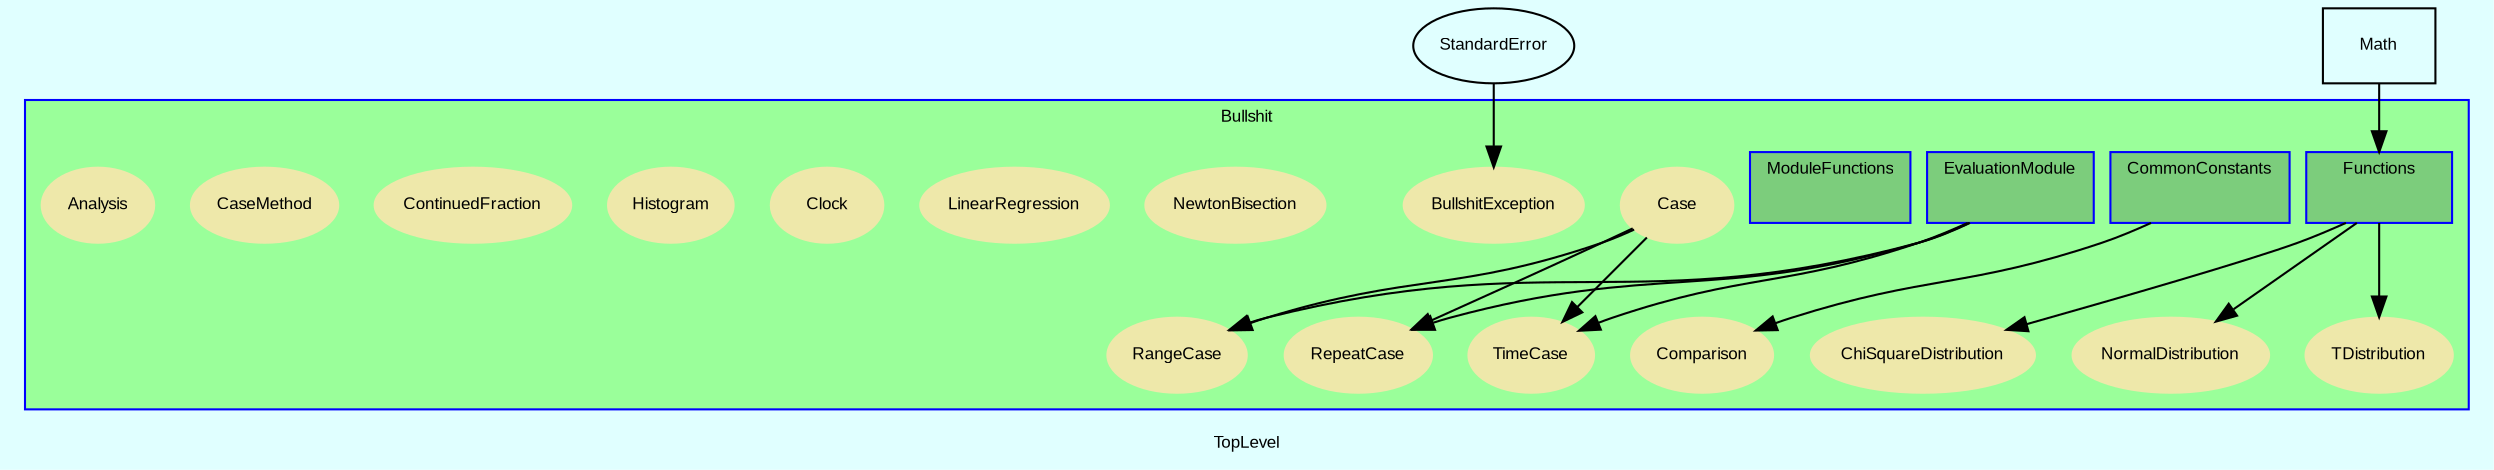 digraph TopLevel {
    compound = true
    bgcolor = lightcyan1
    fontname = Arial
    fontsize = 8
    label = "TopLevel"
    node [
        fontname = Arial,
        fontsize = 8,
        color = black
    ]

    Bullshit__EvaluationModule -> Bullshit__RepeatCase [
        ltail = cluster_Bullshit__EvaluationModule
    ]

    Bullshit__Case -> Bullshit__RepeatCase [

    ]

    Bullshit__EvaluationModule -> Bullshit__TimeCase [
        ltail = cluster_Bullshit__EvaluationModule
    ]

    Bullshit__Case -> Bullshit__TimeCase [

    ]

    Bullshit__Functions -> Bullshit__NormalDistribution [
        ltail = cluster_Bullshit__Functions
    ]

    Bullshit__Functions -> Bullshit__TDistribution [
        ltail = cluster_Bullshit__Functions
    ]

    Bullshit__EvaluationModule -> Bullshit__RangeCase [
        ltail = cluster_Bullshit__EvaluationModule
    ]

    Bullshit__Case -> Bullshit__RangeCase [

    ]

    StandardError [
        URL = "classes/StandardError.html",
        label = "StandardError"
    ]

    StandardError -> Bullshit__BullshitException [

    ]

    Bullshit__CommonConstants -> Bullshit__Comparison [
        ltail = cluster_Bullshit__CommonConstants
    ]

    Bullshit__Functions -> Bullshit__ChiSquareDistribution [
        ltail = cluster_Bullshit__Functions
    ]

    Math [
        URL = "classes/Math.html",
        shape = box,
        label = "Math"
    ]

    Math -> Bullshit__Functions [
        lhead = cluster_Bullshit__Functions
    ]

    subgraph cluster_Bullshit {
        fillcolor = palegreen1
        URL = "classes/Bullshit.html"
        fontname = Arial
        color = blue
        label = "Bullshit"
        style = filled
        Bullshit [
            shape = plaintext,
            height = 0.01,
            width = 0.01,
            label = ""
        ]

        Bullshit__RepeatCase [
            fontcolor = black,
            URL = "classes/Bullshit/RepeatCase.html",
            shape = ellipse,
            color = palegoldenrod,
            style = filled,
            label = "RepeatCase"
        ]

        Bullshit__TimeCase [
            fontcolor = black,
            URL = "classes/Bullshit/TimeCase.html",
            shape = ellipse,
            color = palegoldenrod,
            style = filled,
            label = "TimeCase"
        ]

        Bullshit__NormalDistribution [
            fontcolor = black,
            URL = "classes/Bullshit/NormalDistribution.html",
            shape = ellipse,
            color = palegoldenrod,
            style = filled,
            label = "NormalDistribution"
        ]

        Bullshit__NewtonBisection [
            fontcolor = black,
            URL = "classes/Bullshit/NewtonBisection.html",
            shape = ellipse,
            color = palegoldenrod,
            style = filled,
            label = "NewtonBisection"
        ]

        Bullshit__TDistribution [
            fontcolor = black,
            URL = "classes/Bullshit/TDistribution.html",
            shape = ellipse,
            color = palegoldenrod,
            style = filled,
            label = "TDistribution"
        ]

        Bullshit__Case [
            fontcolor = black,
            URL = "classes/Bullshit/Case.html",
            shape = ellipse,
            color = palegoldenrod,
            style = filled,
            label = "Case"
        ]

        Bullshit__RangeCase [
            fontcolor = black,
            URL = "classes/Bullshit/RangeCase.html",
            shape = ellipse,
            color = palegoldenrod,
            style = filled,
            label = "RangeCase"
        ]

        Bullshit__LinearRegression [
            fontcolor = black,
            URL = "classes/Bullshit/LinearRegression.html",
            shape = ellipse,
            color = palegoldenrod,
            style = filled,
            label = "LinearRegression"
        ]

        Bullshit__BullshitException [
            fontcolor = black,
            URL = "classes/Bullshit/BullshitException.html",
            shape = ellipse,
            color = palegoldenrod,
            style = filled,
            label = "BullshitException"
        ]

        Bullshit__Clock [
            fontcolor = black,
            URL = "classes/Bullshit/Clock.html",
            shape = ellipse,
            color = palegoldenrod,
            style = filled,
            label = "Clock"
        ]

        Bullshit__Histogram [
            fontcolor = black,
            URL = "classes/Bullshit/Histogram.html",
            shape = ellipse,
            color = palegoldenrod,
            style = filled,
            label = "Histogram"
        ]

        Bullshit__Comparison [
            fontcolor = black,
            URL = "classes/Bullshit/Comparison.html",
            shape = ellipse,
            color = palegoldenrod,
            style = filled,
            label = "Comparison"
        ]

        Bullshit__ChiSquareDistribution [
            fontcolor = black,
            URL = "classes/Bullshit/ChiSquareDistribution.html",
            shape = ellipse,
            color = palegoldenrod,
            style = filled,
            label = "ChiSquareDistribution"
        ]

        Bullshit__ContinuedFraction [
            fontcolor = black,
            URL = "classes/Bullshit/ContinuedFraction.html",
            shape = ellipse,
            color = palegoldenrod,
            style = filled,
            label = "ContinuedFraction"
        ]

        Bullshit__CaseMethod [
            fontcolor = black,
            URL = "classes/Bullshit/CaseMethod.html",
            shape = ellipse,
            color = palegoldenrod,
            style = filled,
            label = "CaseMethod"
        ]

        Bullshit__Analysis [
            fontcolor = black,
            URL = "classes/Bullshit/Analysis.html",
            shape = ellipse,
            color = palegoldenrod,
            style = filled,
            label = "Analysis"
        ]

        subgraph cluster_Bullshit__ModuleFunctions {
            fillcolor = palegreen3
            URL = "classes/Bullshit/ModuleFunctions.html"
            fontname = Arial
            color = blue
            label = "ModuleFunctions"
            style = filled
            Bullshit__ModuleFunctions [
                shape = plaintext,
                height = 0.01,
                width = 0.75,
                label = ""
            ]

        }

        subgraph cluster_Bullshit__EvaluationModule {
            fillcolor = palegreen3
            URL = "classes/Bullshit/EvaluationModule.html"
            fontname = Arial
            color = blue
            label = "EvaluationModule"
            style = filled
            Bullshit__EvaluationModule [
                shape = plaintext,
                height = 0.01,
                width = 0.75,
                label = ""
            ]

        }

        subgraph cluster_Bullshit__CommonConstants {
            fillcolor = palegreen3
            URL = "classes/Bullshit/CommonConstants.html"
            fontname = Arial
            color = blue
            label = "CommonConstants"
            style = filled
            Bullshit__CommonConstants [
                shape = plaintext,
                height = 0.01,
                width = 0.75,
                label = ""
            ]

        }

        subgraph cluster_Bullshit__Functions {
            fillcolor = palegreen3
            URL = "classes/Bullshit/Functions.html"
            fontname = Arial
            color = blue
            label = "Functions"
            style = filled
            Bullshit__Functions [
                shape = plaintext,
                height = 0.01,
                width = 0.75,
                label = ""
            ]

        }

    }

}

